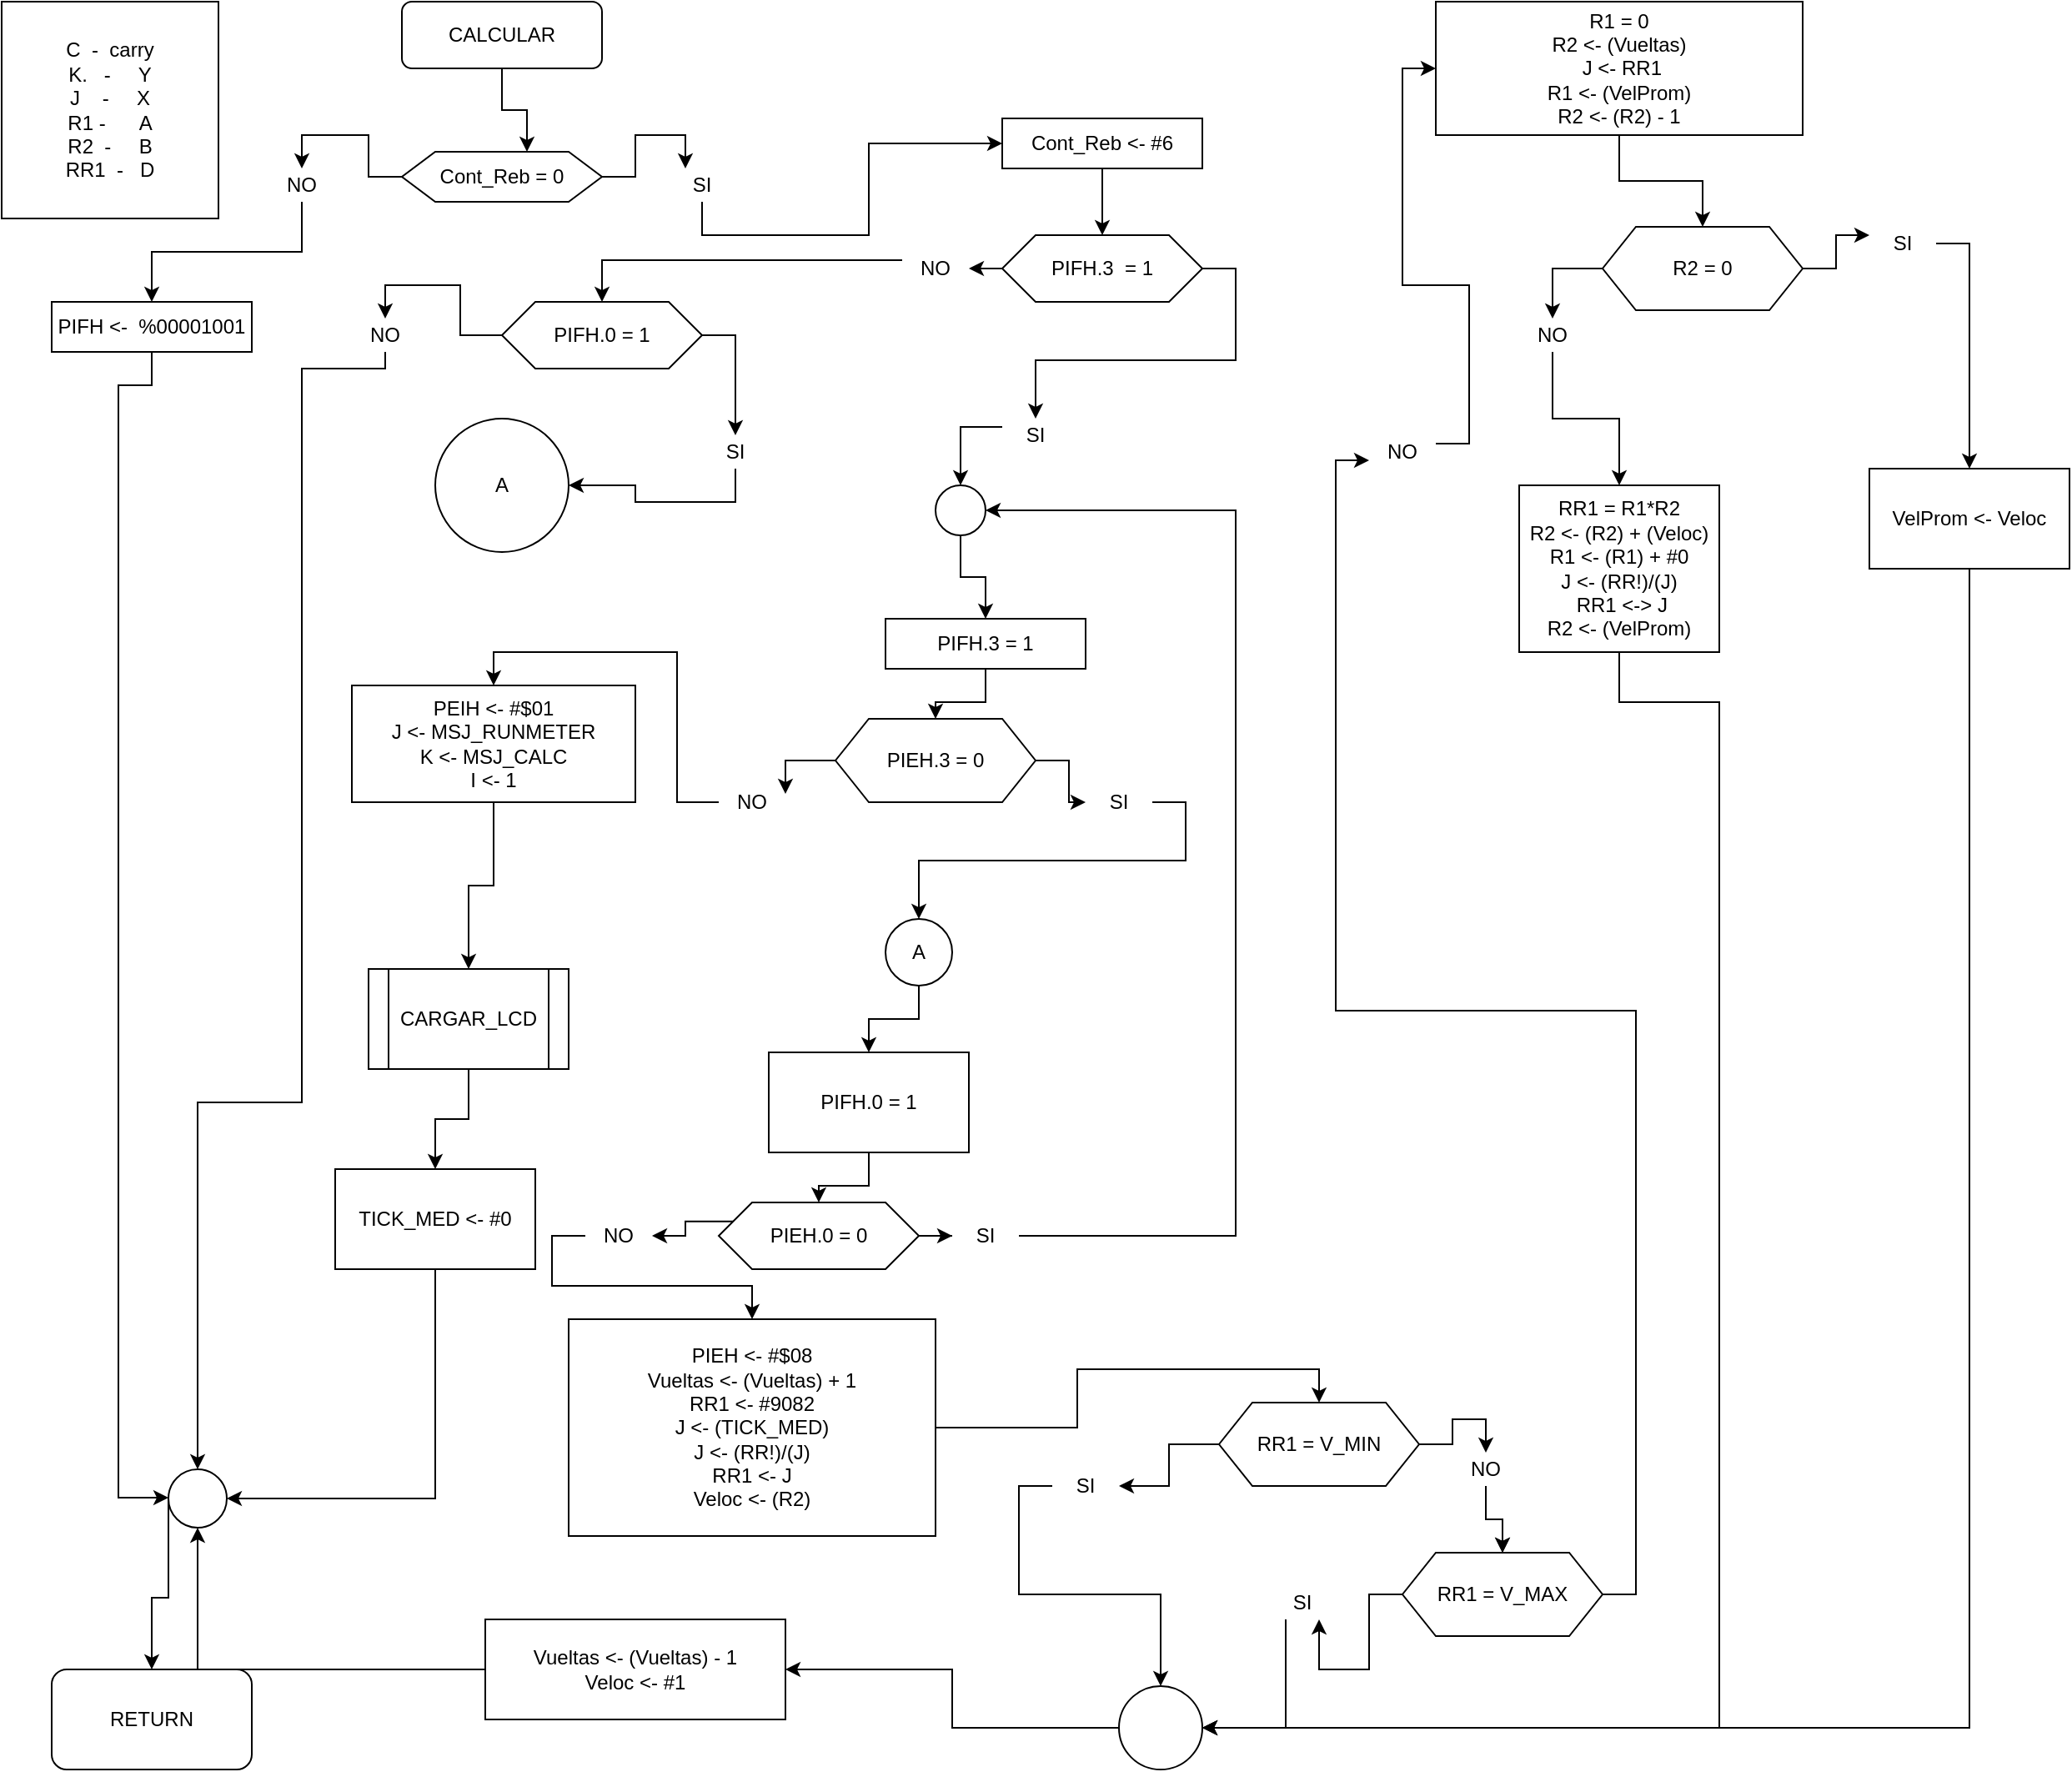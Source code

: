 <mxfile version="14.4.3" type="device"><diagram id="jK_giTCdbKbBTyRXmbQz" name="Page-1"><mxGraphModel dx="806" dy="967" grid="1" gridSize="10" guides="1" tooltips="1" connect="1" arrows="1" fold="1" page="1" pageScale="1" pageWidth="850" pageHeight="1100" math="0" shadow="0"><root><mxCell id="0"/><mxCell id="1" parent="0"/><mxCell id="hPN2ttcFgUys31lETkS5-5" style="edgeStyle=orthogonalEdgeStyle;rounded=0;orthogonalLoop=1;jettySize=auto;html=1;exitX=0.5;exitY=1;exitDx=0;exitDy=0;entryX=0.625;entryY=0;entryDx=0;entryDy=0;" edge="1" parent="1" source="hPN2ttcFgUys31lETkS5-1" target="hPN2ttcFgUys31lETkS5-4"><mxGeometry relative="1" as="geometry"/></mxCell><mxCell id="hPN2ttcFgUys31lETkS5-1" value="CALCULAR" style="rounded=1;whiteSpace=wrap;html=1;" vertex="1" parent="1"><mxGeometry x="260" y="20" width="120" height="40" as="geometry"/></mxCell><mxCell id="hPN2ttcFgUys31lETkS5-2" value="C &amp;nbsp;- &amp;nbsp;carry&lt;br&gt;K. &amp;nbsp; - &amp;nbsp; &amp;nbsp; Y&lt;br&gt;J &amp;nbsp; &amp;nbsp;- &amp;nbsp; &amp;nbsp; X&lt;br&gt;R1 - &amp;nbsp; &amp;nbsp; &amp;nbsp;A&lt;br&gt;R2 &amp;nbsp;- &amp;nbsp; &amp;nbsp; B&lt;br&gt;RR1 &amp;nbsp;- &amp;nbsp; D" style="whiteSpace=wrap;html=1;aspect=fixed;" vertex="1" parent="1"><mxGeometry x="20" y="20" width="130" height="130" as="geometry"/></mxCell><mxCell id="hPN2ttcFgUys31lETkS5-8" style="edgeStyle=orthogonalEdgeStyle;rounded=0;orthogonalLoop=1;jettySize=auto;html=1;exitX=1;exitY=0.5;exitDx=0;exitDy=0;entryX=0.25;entryY=0;entryDx=0;entryDy=0;" edge="1" parent="1" source="hPN2ttcFgUys31lETkS5-4" target="hPN2ttcFgUys31lETkS5-7"><mxGeometry relative="1" as="geometry"/></mxCell><mxCell id="hPN2ttcFgUys31lETkS5-11" style="edgeStyle=orthogonalEdgeStyle;rounded=0;orthogonalLoop=1;jettySize=auto;html=1;exitX=0;exitY=0.5;exitDx=0;exitDy=0;entryX=0.5;entryY=0;entryDx=0;entryDy=0;" edge="1" parent="1" source="hPN2ttcFgUys31lETkS5-4" target="hPN2ttcFgUys31lETkS5-6"><mxGeometry relative="1" as="geometry"/></mxCell><mxCell id="hPN2ttcFgUys31lETkS5-4" value="Cont_Reb = 0" style="shape=hexagon;perimeter=hexagonPerimeter2;whiteSpace=wrap;html=1;fixedSize=1;" vertex="1" parent="1"><mxGeometry x="260" y="110" width="120" height="30" as="geometry"/></mxCell><mxCell id="hPN2ttcFgUys31lETkS5-65" style="edgeStyle=orthogonalEdgeStyle;rounded=0;orthogonalLoop=1;jettySize=auto;html=1;exitX=0.5;exitY=1;exitDx=0;exitDy=0;" edge="1" parent="1" source="hPN2ttcFgUys31lETkS5-6" target="hPN2ttcFgUys31lETkS5-41"><mxGeometry relative="1" as="geometry"/></mxCell><mxCell id="hPN2ttcFgUys31lETkS5-6" value="NO" style="text;html=1;strokeColor=none;fillColor=none;align=center;verticalAlign=middle;whiteSpace=wrap;rounded=0;" vertex="1" parent="1"><mxGeometry x="180" y="120" width="40" height="20" as="geometry"/></mxCell><mxCell id="hPN2ttcFgUys31lETkS5-13" style="edgeStyle=orthogonalEdgeStyle;rounded=0;orthogonalLoop=1;jettySize=auto;html=1;exitX=0.5;exitY=1;exitDx=0;exitDy=0;" edge="1" parent="1" source="hPN2ttcFgUys31lETkS5-7" target="hPN2ttcFgUys31lETkS5-12"><mxGeometry relative="1" as="geometry"/></mxCell><mxCell id="hPN2ttcFgUys31lETkS5-7" value="SI" style="text;html=1;strokeColor=none;fillColor=none;align=center;verticalAlign=middle;whiteSpace=wrap;rounded=0;" vertex="1" parent="1"><mxGeometry x="420" y="120" width="40" height="20" as="geometry"/></mxCell><mxCell id="hPN2ttcFgUys31lETkS5-15" style="edgeStyle=orthogonalEdgeStyle;rounded=0;orthogonalLoop=1;jettySize=auto;html=1;exitX=0.5;exitY=1;exitDx=0;exitDy=0;" edge="1" parent="1" source="hPN2ttcFgUys31lETkS5-12" target="hPN2ttcFgUys31lETkS5-14"><mxGeometry relative="1" as="geometry"/></mxCell><mxCell id="hPN2ttcFgUys31lETkS5-12" value="Cont_Reb &amp;lt;- #6" style="rounded=0;whiteSpace=wrap;html=1;" vertex="1" parent="1"><mxGeometry x="620" y="90" width="120" height="30" as="geometry"/></mxCell><mxCell id="hPN2ttcFgUys31lETkS5-18" style="edgeStyle=orthogonalEdgeStyle;rounded=0;orthogonalLoop=1;jettySize=auto;html=1;exitX=0;exitY=0.5;exitDx=0;exitDy=0;entryX=1;entryY=0.5;entryDx=0;entryDy=0;" edge="1" parent="1" source="hPN2ttcFgUys31lETkS5-14" target="hPN2ttcFgUys31lETkS5-17"><mxGeometry relative="1" as="geometry"/></mxCell><mxCell id="hPN2ttcFgUys31lETkS5-19" style="edgeStyle=orthogonalEdgeStyle;rounded=0;orthogonalLoop=1;jettySize=auto;html=1;exitX=1;exitY=0.5;exitDx=0;exitDy=0;" edge="1" parent="1" source="hPN2ttcFgUys31lETkS5-14" target="hPN2ttcFgUys31lETkS5-16"><mxGeometry relative="1" as="geometry"/></mxCell><mxCell id="hPN2ttcFgUys31lETkS5-14" value="PIFH.3 &amp;nbsp;= 1" style="shape=hexagon;perimeter=hexagonPerimeter2;whiteSpace=wrap;html=1;fixedSize=1;" vertex="1" parent="1"><mxGeometry x="620" y="160" width="120" height="40" as="geometry"/></mxCell><mxCell id="hPN2ttcFgUys31lETkS5-60" style="edgeStyle=orthogonalEdgeStyle;rounded=0;orthogonalLoop=1;jettySize=auto;html=1;exitX=0;exitY=0.25;exitDx=0;exitDy=0;entryX=0.5;entryY=0;entryDx=0;entryDy=0;" edge="1" parent="1" source="hPN2ttcFgUys31lETkS5-16" target="hPN2ttcFgUys31lETkS5-58"><mxGeometry relative="1" as="geometry"/></mxCell><mxCell id="hPN2ttcFgUys31lETkS5-16" value="SI" style="text;html=1;strokeColor=none;fillColor=none;align=center;verticalAlign=middle;whiteSpace=wrap;rounded=0;" vertex="1" parent="1"><mxGeometry x="620" y="270" width="40" height="20" as="geometry"/></mxCell><mxCell id="hPN2ttcFgUys31lETkS5-45" style="edgeStyle=orthogonalEdgeStyle;rounded=0;orthogonalLoop=1;jettySize=auto;html=1;exitX=0;exitY=0.25;exitDx=0;exitDy=0;" edge="1" parent="1" source="hPN2ttcFgUys31lETkS5-17" target="hPN2ttcFgUys31lETkS5-44"><mxGeometry relative="1" as="geometry"/></mxCell><mxCell id="hPN2ttcFgUys31lETkS5-17" value="NO" style="text;html=1;strokeColor=none;fillColor=none;align=center;verticalAlign=middle;whiteSpace=wrap;rounded=0;" vertex="1" parent="1"><mxGeometry x="560" y="170" width="40" height="20" as="geometry"/></mxCell><mxCell id="hPN2ttcFgUys31lETkS5-24" style="edgeStyle=orthogonalEdgeStyle;rounded=0;orthogonalLoop=1;jettySize=auto;html=1;exitX=0.5;exitY=1;exitDx=0;exitDy=0;" edge="1" parent="1" source="hPN2ttcFgUys31lETkS5-20" target="hPN2ttcFgUys31lETkS5-23"><mxGeometry relative="1" as="geometry"/></mxCell><mxCell id="hPN2ttcFgUys31lETkS5-20" value="PIFH.3 = 1" style="rounded=0;whiteSpace=wrap;html=1;" vertex="1" parent="1"><mxGeometry x="550" y="390" width="120" height="30" as="geometry"/></mxCell><mxCell id="hPN2ttcFgUys31lETkS5-27" style="edgeStyle=orthogonalEdgeStyle;rounded=0;orthogonalLoop=1;jettySize=auto;html=1;exitX=1;exitY=0.5;exitDx=0;exitDy=0;" edge="1" parent="1" source="hPN2ttcFgUys31lETkS5-23" target="hPN2ttcFgUys31lETkS5-25"><mxGeometry relative="1" as="geometry"/></mxCell><mxCell id="hPN2ttcFgUys31lETkS5-28" style="edgeStyle=orthogonalEdgeStyle;rounded=0;orthogonalLoop=1;jettySize=auto;html=1;exitX=0;exitY=0.5;exitDx=0;exitDy=0;entryX=1;entryY=0.25;entryDx=0;entryDy=0;" edge="1" parent="1" source="hPN2ttcFgUys31lETkS5-23" target="hPN2ttcFgUys31lETkS5-26"><mxGeometry relative="1" as="geometry"/></mxCell><mxCell id="hPN2ttcFgUys31lETkS5-23" value="PIEH.3 = 0" style="shape=hexagon;perimeter=hexagonPerimeter2;whiteSpace=wrap;html=1;fixedSize=1;" vertex="1" parent="1"><mxGeometry x="520" y="450" width="120" height="50" as="geometry"/></mxCell><mxCell id="hPN2ttcFgUys31lETkS5-72" style="edgeStyle=orthogonalEdgeStyle;rounded=0;orthogonalLoop=1;jettySize=auto;html=1;exitX=1;exitY=0.5;exitDx=0;exitDy=0;" edge="1" parent="1" source="hPN2ttcFgUys31lETkS5-25" target="hPN2ttcFgUys31lETkS5-70"><mxGeometry relative="1" as="geometry"><Array as="points"><mxPoint x="730" y="535"/><mxPoint x="570" y="535"/></Array></mxGeometry></mxCell><mxCell id="hPN2ttcFgUys31lETkS5-25" value="SI" style="text;html=1;strokeColor=none;fillColor=none;align=center;verticalAlign=middle;whiteSpace=wrap;rounded=0;" vertex="1" parent="1"><mxGeometry x="670" y="490" width="40" height="20" as="geometry"/></mxCell><mxCell id="hPN2ttcFgUys31lETkS5-77" style="edgeStyle=orthogonalEdgeStyle;rounded=0;orthogonalLoop=1;jettySize=auto;html=1;exitX=0;exitY=0.5;exitDx=0;exitDy=0;entryX=0.5;entryY=0;entryDx=0;entryDy=0;" edge="1" parent="1" source="hPN2ttcFgUys31lETkS5-26" target="hPN2ttcFgUys31lETkS5-29"><mxGeometry relative="1" as="geometry"/></mxCell><mxCell id="hPN2ttcFgUys31lETkS5-26" value="NO" style="text;html=1;strokeColor=none;fillColor=none;align=center;verticalAlign=middle;whiteSpace=wrap;rounded=0;" vertex="1" parent="1"><mxGeometry x="450" y="490" width="40" height="20" as="geometry"/></mxCell><mxCell id="hPN2ttcFgUys31lETkS5-78" style="edgeStyle=orthogonalEdgeStyle;rounded=0;orthogonalLoop=1;jettySize=auto;html=1;exitX=0.5;exitY=1;exitDx=0;exitDy=0;" edge="1" parent="1" source="hPN2ttcFgUys31lETkS5-29" target="hPN2ttcFgUys31lETkS5-32"><mxGeometry relative="1" as="geometry"/></mxCell><mxCell id="hPN2ttcFgUys31lETkS5-29" value="PEIH &amp;lt;- #$01&lt;br&gt;J &amp;lt;- MSJ_RUNMETER&lt;br&gt;K &amp;lt;- MSJ_CALC&lt;br&gt;I &amp;lt;- 1" style="rounded=0;whiteSpace=wrap;html=1;" vertex="1" parent="1"><mxGeometry x="230" y="430" width="170" height="70" as="geometry"/></mxCell><mxCell id="hPN2ttcFgUys31lETkS5-31" style="edgeStyle=orthogonalEdgeStyle;rounded=0;orthogonalLoop=1;jettySize=auto;html=1;exitX=0.5;exitY=1;exitDx=0;exitDy=0;" edge="1" parent="1"><mxGeometry relative="1" as="geometry"><mxPoint x="395" y="650" as="sourcePoint"/><mxPoint x="395" y="650" as="targetPoint"/></mxGeometry></mxCell><mxCell id="hPN2ttcFgUys31lETkS5-35" style="edgeStyle=orthogonalEdgeStyle;rounded=0;orthogonalLoop=1;jettySize=auto;html=1;exitX=0.5;exitY=1;exitDx=0;exitDy=0;entryX=0.5;entryY=0;entryDx=0;entryDy=0;" edge="1" parent="1" source="hPN2ttcFgUys31lETkS5-32" target="hPN2ttcFgUys31lETkS5-34"><mxGeometry relative="1" as="geometry"/></mxCell><mxCell id="hPN2ttcFgUys31lETkS5-32" value="CARGAR_LCD" style="shape=process;whiteSpace=wrap;html=1;backgroundOutline=1;" vertex="1" parent="1"><mxGeometry x="240" y="600" width="120" height="60" as="geometry"/></mxCell><mxCell id="hPN2ttcFgUys31lETkS5-38" style="edgeStyle=orthogonalEdgeStyle;rounded=0;orthogonalLoop=1;jettySize=auto;html=1;exitX=0.5;exitY=1;exitDx=0;exitDy=0;entryX=1;entryY=0.5;entryDx=0;entryDy=0;" edge="1" parent="1" source="hPN2ttcFgUys31lETkS5-34" target="hPN2ttcFgUys31lETkS5-37"><mxGeometry relative="1" as="geometry"/></mxCell><mxCell id="hPN2ttcFgUys31lETkS5-34" value="TICK_MED &amp;lt;- #0" style="rounded=0;whiteSpace=wrap;html=1;" vertex="1" parent="1"><mxGeometry x="220" y="720" width="120" height="60" as="geometry"/></mxCell><mxCell id="hPN2ttcFgUys31lETkS5-36" value="RETURN" style="rounded=1;whiteSpace=wrap;html=1;" vertex="1" parent="1"><mxGeometry x="50" y="1020" width="120" height="60" as="geometry"/></mxCell><mxCell id="hPN2ttcFgUys31lETkS5-42" style="edgeStyle=orthogonalEdgeStyle;rounded=0;orthogonalLoop=1;jettySize=auto;html=1;exitX=0;exitY=0.5;exitDx=0;exitDy=0;" edge="1" parent="1" source="hPN2ttcFgUys31lETkS5-37" target="hPN2ttcFgUys31lETkS5-36"><mxGeometry relative="1" as="geometry"><Array as="points"><mxPoint x="120" y="977"/><mxPoint x="110" y="977"/></Array></mxGeometry></mxCell><mxCell id="hPN2ttcFgUys31lETkS5-37" value="" style="ellipse;whiteSpace=wrap;html=1;aspect=fixed;" vertex="1" parent="1"><mxGeometry x="120" y="900" width="35" height="35" as="geometry"/></mxCell><mxCell id="hPN2ttcFgUys31lETkS5-52" style="edgeStyle=orthogonalEdgeStyle;rounded=0;orthogonalLoop=1;jettySize=auto;html=1;exitX=0.5;exitY=1;exitDx=0;exitDy=0;" edge="1" parent="1" source="hPN2ttcFgUys31lETkS5-39" target="hPN2ttcFgUys31lETkS5-53"><mxGeometry relative="1" as="geometry"><mxPoint x="529.882" y="700" as="targetPoint"/></mxGeometry></mxCell><mxCell id="hPN2ttcFgUys31lETkS5-39" value="PIFH.0 = 1" style="rounded=0;whiteSpace=wrap;html=1;" vertex="1" parent="1"><mxGeometry x="480" y="650" width="120" height="60" as="geometry"/></mxCell><mxCell id="hPN2ttcFgUys31lETkS5-43" style="edgeStyle=orthogonalEdgeStyle;rounded=0;orthogonalLoop=1;jettySize=auto;html=1;exitX=0.5;exitY=1;exitDx=0;exitDy=0;" edge="1" parent="1" source="hPN2ttcFgUys31lETkS5-41" target="hPN2ttcFgUys31lETkS5-37"><mxGeometry relative="1" as="geometry"><Array as="points"><mxPoint x="90" y="250"/><mxPoint x="90" y="917"/></Array></mxGeometry></mxCell><mxCell id="hPN2ttcFgUys31lETkS5-41" value="&lt;div&gt;PIFH &amp;lt;- &amp;nbsp;%00001001&lt;/div&gt;" style="rounded=0;whiteSpace=wrap;html=1;" vertex="1" parent="1"><mxGeometry x="50" y="200" width="120" height="30" as="geometry"/></mxCell><mxCell id="hPN2ttcFgUys31lETkS5-49" style="edgeStyle=orthogonalEdgeStyle;rounded=0;orthogonalLoop=1;jettySize=auto;html=1;exitX=1;exitY=0.5;exitDx=0;exitDy=0;entryX=0.5;entryY=0;entryDx=0;entryDy=0;" edge="1" parent="1" source="hPN2ttcFgUys31lETkS5-44" target="hPN2ttcFgUys31lETkS5-47"><mxGeometry relative="1" as="geometry"/></mxCell><mxCell id="hPN2ttcFgUys31lETkS5-50" style="edgeStyle=orthogonalEdgeStyle;rounded=0;orthogonalLoop=1;jettySize=auto;html=1;exitX=0;exitY=0.5;exitDx=0;exitDy=0;entryX=0.5;entryY=0;entryDx=0;entryDy=0;" edge="1" parent="1" source="hPN2ttcFgUys31lETkS5-44" target="hPN2ttcFgUys31lETkS5-46"><mxGeometry relative="1" as="geometry"/></mxCell><mxCell id="hPN2ttcFgUys31lETkS5-44" value="PIFH.0 = 1" style="shape=hexagon;perimeter=hexagonPerimeter2;whiteSpace=wrap;html=1;fixedSize=1;" vertex="1" parent="1"><mxGeometry x="320" y="200" width="120" height="40" as="geometry"/></mxCell><mxCell id="hPN2ttcFgUys31lETkS5-51" style="edgeStyle=orthogonalEdgeStyle;rounded=0;orthogonalLoop=1;jettySize=auto;html=1;exitX=0.5;exitY=1;exitDx=0;exitDy=0;entryX=0.5;entryY=0;entryDx=0;entryDy=0;" edge="1" parent="1" source="hPN2ttcFgUys31lETkS5-46" target="hPN2ttcFgUys31lETkS5-37"><mxGeometry relative="1" as="geometry"><Array as="points"><mxPoint x="200" y="240"/><mxPoint x="200" y="680"/><mxPoint x="138" y="680"/></Array></mxGeometry></mxCell><mxCell id="hPN2ttcFgUys31lETkS5-46" value="NO" style="text;html=1;strokeColor=none;fillColor=none;align=center;verticalAlign=middle;whiteSpace=wrap;rounded=0;" vertex="1" parent="1"><mxGeometry x="230" y="210" width="40" height="20" as="geometry"/></mxCell><mxCell id="hPN2ttcFgUys31lETkS5-73" style="edgeStyle=orthogonalEdgeStyle;rounded=0;orthogonalLoop=1;jettySize=auto;html=1;exitX=0.5;exitY=1;exitDx=0;exitDy=0;" edge="1" parent="1" source="hPN2ttcFgUys31lETkS5-47" target="hPN2ttcFgUys31lETkS5-74"><mxGeometry relative="1" as="geometry"><mxPoint x="459.882" y="380" as="targetPoint"/></mxGeometry></mxCell><mxCell id="hPN2ttcFgUys31lETkS5-47" value="SI" style="text;html=1;strokeColor=none;fillColor=none;align=center;verticalAlign=middle;whiteSpace=wrap;rounded=0;" vertex="1" parent="1"><mxGeometry x="440" y="280" width="40" height="20" as="geometry"/></mxCell><mxCell id="hPN2ttcFgUys31lETkS5-56" style="edgeStyle=orthogonalEdgeStyle;rounded=0;orthogonalLoop=1;jettySize=auto;html=1;exitX=0;exitY=0.25;exitDx=0;exitDy=0;" edge="1" parent="1" source="hPN2ttcFgUys31lETkS5-53" target="hPN2ttcFgUys31lETkS5-55"><mxGeometry relative="1" as="geometry"/></mxCell><mxCell id="hPN2ttcFgUys31lETkS5-57" style="edgeStyle=orthogonalEdgeStyle;rounded=0;orthogonalLoop=1;jettySize=auto;html=1;exitX=1;exitY=0.5;exitDx=0;exitDy=0;" edge="1" parent="1" source="hPN2ttcFgUys31lETkS5-53" target="hPN2ttcFgUys31lETkS5-54"><mxGeometry relative="1" as="geometry"/></mxCell><mxCell id="hPN2ttcFgUys31lETkS5-53" value="PIEH.0 = 0" style="shape=hexagon;perimeter=hexagonPerimeter2;whiteSpace=wrap;html=1;fixedSize=1;" vertex="1" parent="1"><mxGeometry x="450" y="740" width="120" height="40" as="geometry"/></mxCell><mxCell id="hPN2ttcFgUys31lETkS5-61" style="edgeStyle=orthogonalEdgeStyle;rounded=0;orthogonalLoop=1;jettySize=auto;html=1;exitX=1;exitY=0.5;exitDx=0;exitDy=0;entryX=1;entryY=0.5;entryDx=0;entryDy=0;" edge="1" parent="1" source="hPN2ttcFgUys31lETkS5-54" target="hPN2ttcFgUys31lETkS5-58"><mxGeometry relative="1" as="geometry"><Array as="points"><mxPoint x="760" y="760"/><mxPoint x="760" y="325"/></Array></mxGeometry></mxCell><mxCell id="hPN2ttcFgUys31lETkS5-54" value="SI" style="text;html=1;strokeColor=none;fillColor=none;align=center;verticalAlign=middle;whiteSpace=wrap;rounded=0;" vertex="1" parent="1"><mxGeometry x="590" y="750" width="40" height="20" as="geometry"/></mxCell><mxCell id="hPN2ttcFgUys31lETkS5-63" style="edgeStyle=orthogonalEdgeStyle;rounded=0;orthogonalLoop=1;jettySize=auto;html=1;exitX=0;exitY=0.5;exitDx=0;exitDy=0;" edge="1" parent="1" source="hPN2ttcFgUys31lETkS5-55" target="hPN2ttcFgUys31lETkS5-62"><mxGeometry relative="1" as="geometry"/></mxCell><mxCell id="hPN2ttcFgUys31lETkS5-55" value="NO" style="text;html=1;strokeColor=none;fillColor=none;align=center;verticalAlign=middle;whiteSpace=wrap;rounded=0;" vertex="1" parent="1"><mxGeometry x="370" y="750" width="40" height="20" as="geometry"/></mxCell><mxCell id="hPN2ttcFgUys31lETkS5-59" style="edgeStyle=orthogonalEdgeStyle;rounded=0;orthogonalLoop=1;jettySize=auto;html=1;exitX=0.5;exitY=1;exitDx=0;exitDy=0;" edge="1" parent="1" source="hPN2ttcFgUys31lETkS5-58" target="hPN2ttcFgUys31lETkS5-20"><mxGeometry relative="1" as="geometry"/></mxCell><mxCell id="hPN2ttcFgUys31lETkS5-58" value="" style="ellipse;whiteSpace=wrap;html=1;aspect=fixed;" vertex="1" parent="1"><mxGeometry x="580" y="310" width="30" height="30" as="geometry"/></mxCell><mxCell id="hPN2ttcFgUys31lETkS5-79" style="edgeStyle=orthogonalEdgeStyle;rounded=0;orthogonalLoop=1;jettySize=auto;html=1;exitX=1;exitY=0.5;exitDx=0;exitDy=0;entryX=0.5;entryY=0;entryDx=0;entryDy=0;" edge="1" parent="1" source="hPN2ttcFgUys31lETkS5-62" target="hPN2ttcFgUys31lETkS5-64"><mxGeometry relative="1" as="geometry"/></mxCell><mxCell id="hPN2ttcFgUys31lETkS5-62" value="PIEH &amp;lt;- #$08&lt;br&gt;Vueltas &amp;lt;- (Vueltas) + 1&lt;br&gt;RR1 &amp;lt;- #9082&lt;br&gt;J &amp;lt;- (TICK_MED)&lt;br&gt;J &amp;lt;- (RR!)/(J)&lt;br&gt;RR1 &amp;lt;- J&lt;br&gt;Veloc &amp;lt;- (R2)" style="rounded=0;whiteSpace=wrap;html=1;" vertex="1" parent="1"><mxGeometry x="360" y="810" width="220" height="130" as="geometry"/></mxCell><mxCell id="hPN2ttcFgUys31lETkS5-82" style="edgeStyle=orthogonalEdgeStyle;rounded=0;orthogonalLoop=1;jettySize=auto;html=1;exitX=0;exitY=0.5;exitDx=0;exitDy=0;entryX=1;entryY=0.5;entryDx=0;entryDy=0;" edge="1" parent="1" source="hPN2ttcFgUys31lETkS5-64" target="hPN2ttcFgUys31lETkS5-81"><mxGeometry relative="1" as="geometry"/></mxCell><mxCell id="hPN2ttcFgUys31lETkS5-83" style="edgeStyle=orthogonalEdgeStyle;rounded=0;orthogonalLoop=1;jettySize=auto;html=1;exitX=1;exitY=0.5;exitDx=0;exitDy=0;entryX=0.5;entryY=0;entryDx=0;entryDy=0;" edge="1" parent="1" source="hPN2ttcFgUys31lETkS5-64" target="hPN2ttcFgUys31lETkS5-80"><mxGeometry relative="1" as="geometry"/></mxCell><mxCell id="hPN2ttcFgUys31lETkS5-64" value="RR1 = V_MIN" style="shape=hexagon;perimeter=hexagonPerimeter2;whiteSpace=wrap;html=1;fixedSize=1;" vertex="1" parent="1"><mxGeometry x="750" y="860" width="120" height="50" as="geometry"/></mxCell><mxCell id="hPN2ttcFgUys31lETkS5-71" style="edgeStyle=orthogonalEdgeStyle;rounded=0;orthogonalLoop=1;jettySize=auto;html=1;exitX=0.5;exitY=1;exitDx=0;exitDy=0;" edge="1" parent="1" source="hPN2ttcFgUys31lETkS5-70" target="hPN2ttcFgUys31lETkS5-39"><mxGeometry relative="1" as="geometry"/></mxCell><mxCell id="hPN2ttcFgUys31lETkS5-70" value="&lt;span&gt;A&lt;/span&gt;" style="ellipse;whiteSpace=wrap;html=1;aspect=fixed;" vertex="1" parent="1"><mxGeometry x="550" y="570" width="40" height="40" as="geometry"/></mxCell><mxCell id="hPN2ttcFgUys31lETkS5-74" value="A" style="ellipse;whiteSpace=wrap;html=1;aspect=fixed;" vertex="1" parent="1"><mxGeometry x="280" y="270" width="80" height="80" as="geometry"/></mxCell><mxCell id="hPN2ttcFgUys31lETkS5-92" style="edgeStyle=orthogonalEdgeStyle;rounded=0;orthogonalLoop=1;jettySize=auto;html=1;exitX=0.5;exitY=1;exitDx=0;exitDy=0;" edge="1" parent="1" source="hPN2ttcFgUys31lETkS5-80" target="hPN2ttcFgUys31lETkS5-91"><mxGeometry relative="1" as="geometry"/></mxCell><mxCell id="hPN2ttcFgUys31lETkS5-97" value="" style="edgeStyle=orthogonalEdgeStyle;rounded=0;orthogonalLoop=1;jettySize=auto;html=1;" edge="1" parent="1" source="hPN2ttcFgUys31lETkS5-80" target="hPN2ttcFgUys31lETkS5-91"><mxGeometry relative="1" as="geometry"/></mxCell><mxCell id="hPN2ttcFgUys31lETkS5-80" value="NO" style="text;html=1;strokeColor=none;fillColor=none;align=center;verticalAlign=middle;whiteSpace=wrap;rounded=0;" vertex="1" parent="1"><mxGeometry x="890" y="890" width="40" height="20" as="geometry"/></mxCell><mxCell id="hPN2ttcFgUys31lETkS5-89" style="edgeStyle=orthogonalEdgeStyle;rounded=0;orthogonalLoop=1;jettySize=auto;html=1;exitX=0;exitY=0.5;exitDx=0;exitDy=0;" edge="1" parent="1" source="hPN2ttcFgUys31lETkS5-81" target="hPN2ttcFgUys31lETkS5-86"><mxGeometry relative="1" as="geometry"/></mxCell><mxCell id="hPN2ttcFgUys31lETkS5-81" value="SI" style="text;html=1;strokeColor=none;fillColor=none;align=center;verticalAlign=middle;whiteSpace=wrap;rounded=0;" vertex="1" parent="1"><mxGeometry x="650" y="900" width="40" height="20" as="geometry"/></mxCell><mxCell id="hPN2ttcFgUys31lETkS5-88" style="edgeStyle=orthogonalEdgeStyle;rounded=0;orthogonalLoop=1;jettySize=auto;html=1;exitX=0;exitY=0.5;exitDx=0;exitDy=0;entryX=0.5;entryY=1;entryDx=0;entryDy=0;" edge="1" parent="1" source="hPN2ttcFgUys31lETkS5-84" target="hPN2ttcFgUys31lETkS5-37"><mxGeometry relative="1" as="geometry"><mxPoint x="160" y="930" as="targetPoint"/><Array as="points"><mxPoint x="138" y="1020"/></Array></mxGeometry></mxCell><mxCell id="hPN2ttcFgUys31lETkS5-84" value="Vueltas &amp;lt;- (Vueltas) - 1&lt;br&gt;Veloc &amp;lt;- #1" style="rounded=0;whiteSpace=wrap;html=1;" vertex="1" parent="1"><mxGeometry x="310" y="990" width="180" height="60" as="geometry"/></mxCell><mxCell id="hPN2ttcFgUys31lETkS5-87" style="edgeStyle=orthogonalEdgeStyle;rounded=0;orthogonalLoop=1;jettySize=auto;html=1;exitX=0;exitY=0.5;exitDx=0;exitDy=0;" edge="1" parent="1" source="hPN2ttcFgUys31lETkS5-86" target="hPN2ttcFgUys31lETkS5-84"><mxGeometry relative="1" as="geometry"/></mxCell><mxCell id="hPN2ttcFgUys31lETkS5-86" value="" style="ellipse;whiteSpace=wrap;html=1;aspect=fixed;" vertex="1" parent="1"><mxGeometry x="690" y="1030" width="50" height="50" as="geometry"/></mxCell><mxCell id="hPN2ttcFgUys31lETkS5-94" style="edgeStyle=orthogonalEdgeStyle;rounded=0;orthogonalLoop=1;jettySize=auto;html=1;exitX=0;exitY=0.5;exitDx=0;exitDy=0;entryX=0.75;entryY=1;entryDx=0;entryDy=0;" edge="1" parent="1" source="hPN2ttcFgUys31lETkS5-91" target="hPN2ttcFgUys31lETkS5-93"><mxGeometry relative="1" as="geometry"/></mxCell><mxCell id="hPN2ttcFgUys31lETkS5-98" style="edgeStyle=orthogonalEdgeStyle;rounded=0;orthogonalLoop=1;jettySize=auto;html=1;exitX=1;exitY=0.5;exitDx=0;exitDy=0;entryX=0;entryY=0.75;entryDx=0;entryDy=0;" edge="1" parent="1" source="hPN2ttcFgUys31lETkS5-91" target="hPN2ttcFgUys31lETkS5-96"><mxGeometry relative="1" as="geometry"/></mxCell><mxCell id="hPN2ttcFgUys31lETkS5-91" value="RR1 = V_MAX" style="shape=hexagon;perimeter=hexagonPerimeter2;whiteSpace=wrap;html=1;fixedSize=1;" vertex="1" parent="1"><mxGeometry x="860" y="950" width="120" height="50" as="geometry"/></mxCell><mxCell id="hPN2ttcFgUys31lETkS5-95" style="edgeStyle=orthogonalEdgeStyle;rounded=0;orthogonalLoop=1;jettySize=auto;html=1;exitX=0.25;exitY=1;exitDx=0;exitDy=0;entryX=1;entryY=0.5;entryDx=0;entryDy=0;" edge="1" parent="1" source="hPN2ttcFgUys31lETkS5-93" target="hPN2ttcFgUys31lETkS5-86"><mxGeometry relative="1" as="geometry"/></mxCell><mxCell id="hPN2ttcFgUys31lETkS5-93" value="SI" style="text;html=1;strokeColor=none;fillColor=none;align=center;verticalAlign=middle;whiteSpace=wrap;rounded=0;" vertex="1" parent="1"><mxGeometry x="780" y="970" width="40" height="20" as="geometry"/></mxCell><mxCell id="hPN2ttcFgUys31lETkS5-100" style="edgeStyle=orthogonalEdgeStyle;rounded=0;orthogonalLoop=1;jettySize=auto;html=1;exitX=1;exitY=0.25;exitDx=0;exitDy=0;entryX=0;entryY=0.5;entryDx=0;entryDy=0;" edge="1" parent="1" source="hPN2ttcFgUys31lETkS5-96" target="hPN2ttcFgUys31lETkS5-99"><mxGeometry relative="1" as="geometry"/></mxCell><mxCell id="hPN2ttcFgUys31lETkS5-96" value="NO" style="text;html=1;strokeColor=none;fillColor=none;align=center;verticalAlign=middle;whiteSpace=wrap;rounded=0;" vertex="1" parent="1"><mxGeometry x="840" y="280" width="40" height="20" as="geometry"/></mxCell><mxCell id="hPN2ttcFgUys31lETkS5-102" style="edgeStyle=orthogonalEdgeStyle;rounded=0;orthogonalLoop=1;jettySize=auto;html=1;exitX=0.5;exitY=1;exitDx=0;exitDy=0;" edge="1" parent="1" source="hPN2ttcFgUys31lETkS5-99" target="hPN2ttcFgUys31lETkS5-101"><mxGeometry relative="1" as="geometry"/></mxCell><mxCell id="hPN2ttcFgUys31lETkS5-99" value="R1 = 0&lt;br&gt;R2 &amp;lt;- (Vueltas)&lt;br&gt;&amp;nbsp;J &amp;lt;- RR1&lt;br&gt;R1 &amp;lt;- (VelProm)&lt;br&gt;R2 &amp;lt;- (R2) - 1" style="rounded=0;whiteSpace=wrap;html=1;" vertex="1" parent="1"><mxGeometry x="880" y="20" width="220" height="80" as="geometry"/></mxCell><mxCell id="hPN2ttcFgUys31lETkS5-105" style="edgeStyle=orthogonalEdgeStyle;rounded=0;orthogonalLoop=1;jettySize=auto;html=1;exitX=1;exitY=0.5;exitDx=0;exitDy=0;entryX=0;entryY=0.25;entryDx=0;entryDy=0;" edge="1" parent="1" source="hPN2ttcFgUys31lETkS5-101" target="hPN2ttcFgUys31lETkS5-103"><mxGeometry relative="1" as="geometry"/></mxCell><mxCell id="hPN2ttcFgUys31lETkS5-106" style="edgeStyle=orthogonalEdgeStyle;rounded=0;orthogonalLoop=1;jettySize=auto;html=1;exitX=0;exitY=0.5;exitDx=0;exitDy=0;entryX=0.5;entryY=0;entryDx=0;entryDy=0;" edge="1" parent="1" source="hPN2ttcFgUys31lETkS5-101" target="hPN2ttcFgUys31lETkS5-104"><mxGeometry relative="1" as="geometry"/></mxCell><mxCell id="hPN2ttcFgUys31lETkS5-101" value="R2 = 0" style="shape=hexagon;perimeter=hexagonPerimeter2;whiteSpace=wrap;html=1;fixedSize=1;" vertex="1" parent="1"><mxGeometry x="980" y="155" width="120" height="50" as="geometry"/></mxCell><mxCell id="hPN2ttcFgUys31lETkS5-108" style="edgeStyle=orthogonalEdgeStyle;rounded=0;orthogonalLoop=1;jettySize=auto;html=1;exitX=1;exitY=0.5;exitDx=0;exitDy=0;entryX=0.5;entryY=0;entryDx=0;entryDy=0;" edge="1" parent="1" source="hPN2ttcFgUys31lETkS5-103" target="hPN2ttcFgUys31lETkS5-107"><mxGeometry relative="1" as="geometry"/></mxCell><mxCell id="hPN2ttcFgUys31lETkS5-103" value="SI" style="text;html=1;strokeColor=none;fillColor=none;align=center;verticalAlign=middle;whiteSpace=wrap;rounded=0;" vertex="1" parent="1"><mxGeometry x="1140" y="155" width="40" height="20" as="geometry"/></mxCell><mxCell id="hPN2ttcFgUys31lETkS5-112" style="edgeStyle=orthogonalEdgeStyle;rounded=0;orthogonalLoop=1;jettySize=auto;html=1;exitX=0.5;exitY=1;exitDx=0;exitDy=0;" edge="1" parent="1" source="hPN2ttcFgUys31lETkS5-104" target="hPN2ttcFgUys31lETkS5-110"><mxGeometry relative="1" as="geometry"/></mxCell><mxCell id="hPN2ttcFgUys31lETkS5-104" value="NO" style="text;html=1;strokeColor=none;fillColor=none;align=center;verticalAlign=middle;whiteSpace=wrap;rounded=0;" vertex="1" parent="1"><mxGeometry x="930" y="210" width="40" height="20" as="geometry"/></mxCell><mxCell id="hPN2ttcFgUys31lETkS5-109" style="edgeStyle=orthogonalEdgeStyle;rounded=0;orthogonalLoop=1;jettySize=auto;html=1;exitX=0.5;exitY=1;exitDx=0;exitDy=0;entryX=1;entryY=0.5;entryDx=0;entryDy=0;" edge="1" parent="1" source="hPN2ttcFgUys31lETkS5-107" target="hPN2ttcFgUys31lETkS5-86"><mxGeometry relative="1" as="geometry"/></mxCell><mxCell id="hPN2ttcFgUys31lETkS5-107" value="VelProm &amp;lt;- Veloc" style="rounded=0;whiteSpace=wrap;html=1;" vertex="1" parent="1"><mxGeometry x="1140" y="300" width="120" height="60" as="geometry"/></mxCell><mxCell id="hPN2ttcFgUys31lETkS5-111" style="edgeStyle=orthogonalEdgeStyle;rounded=0;orthogonalLoop=1;jettySize=auto;html=1;exitX=0.5;exitY=1;exitDx=0;exitDy=0;entryX=1;entryY=0.5;entryDx=0;entryDy=0;" edge="1" parent="1" source="hPN2ttcFgUys31lETkS5-110" target="hPN2ttcFgUys31lETkS5-86"><mxGeometry relative="1" as="geometry"><Array as="points"><mxPoint x="990" y="440"/><mxPoint x="1050" y="440"/><mxPoint x="1050" y="1055"/></Array></mxGeometry></mxCell><mxCell id="hPN2ttcFgUys31lETkS5-110" value="RR1 = R1*R2&lt;br&gt;R2 &amp;lt;- (R2) + (Veloc)&lt;br&gt;R1 &amp;lt;- (R1) + #0&lt;br&gt;J &amp;lt;- (RR!)/(J)&lt;br&gt;&amp;nbsp;RR1 &amp;lt;-&amp;gt; J&lt;br&gt;R2 &amp;lt;- (VelProm)" style="rounded=0;whiteSpace=wrap;html=1;" vertex="1" parent="1"><mxGeometry x="930" y="310" width="120" height="100" as="geometry"/></mxCell></root></mxGraphModel></diagram></mxfile>